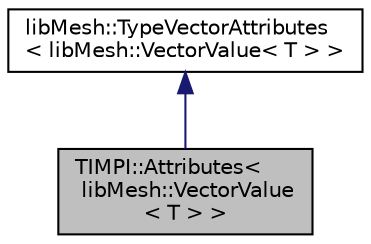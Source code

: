 digraph "TIMPI::Attributes&lt; libMesh::VectorValue&lt; T &gt; &gt;"
{
 // INTERACTIVE_SVG=YES
  edge [fontname="Helvetica",fontsize="10",labelfontname="Helvetica",labelfontsize="10"];
  node [fontname="Helvetica",fontsize="10",shape=record];
  Node1 [label="TIMPI::Attributes\<\l libMesh::VectorValue\l\< T \> \>",height=0.2,width=0.4,color="black", fillcolor="grey75", style="filled" fontcolor="black"];
  Node2 -> Node1 [dir="back",color="midnightblue",fontsize="10",style="solid",fontname="Helvetica"];
  Node2 [label="libMesh::TypeVectorAttributes\l\< libMesh::VectorValue\< T \> \>",height=0.2,width=0.4,color="black", fillcolor="white", style="filled",URL="$structlibMesh_1_1TypeVectorAttributes.html"];
}
